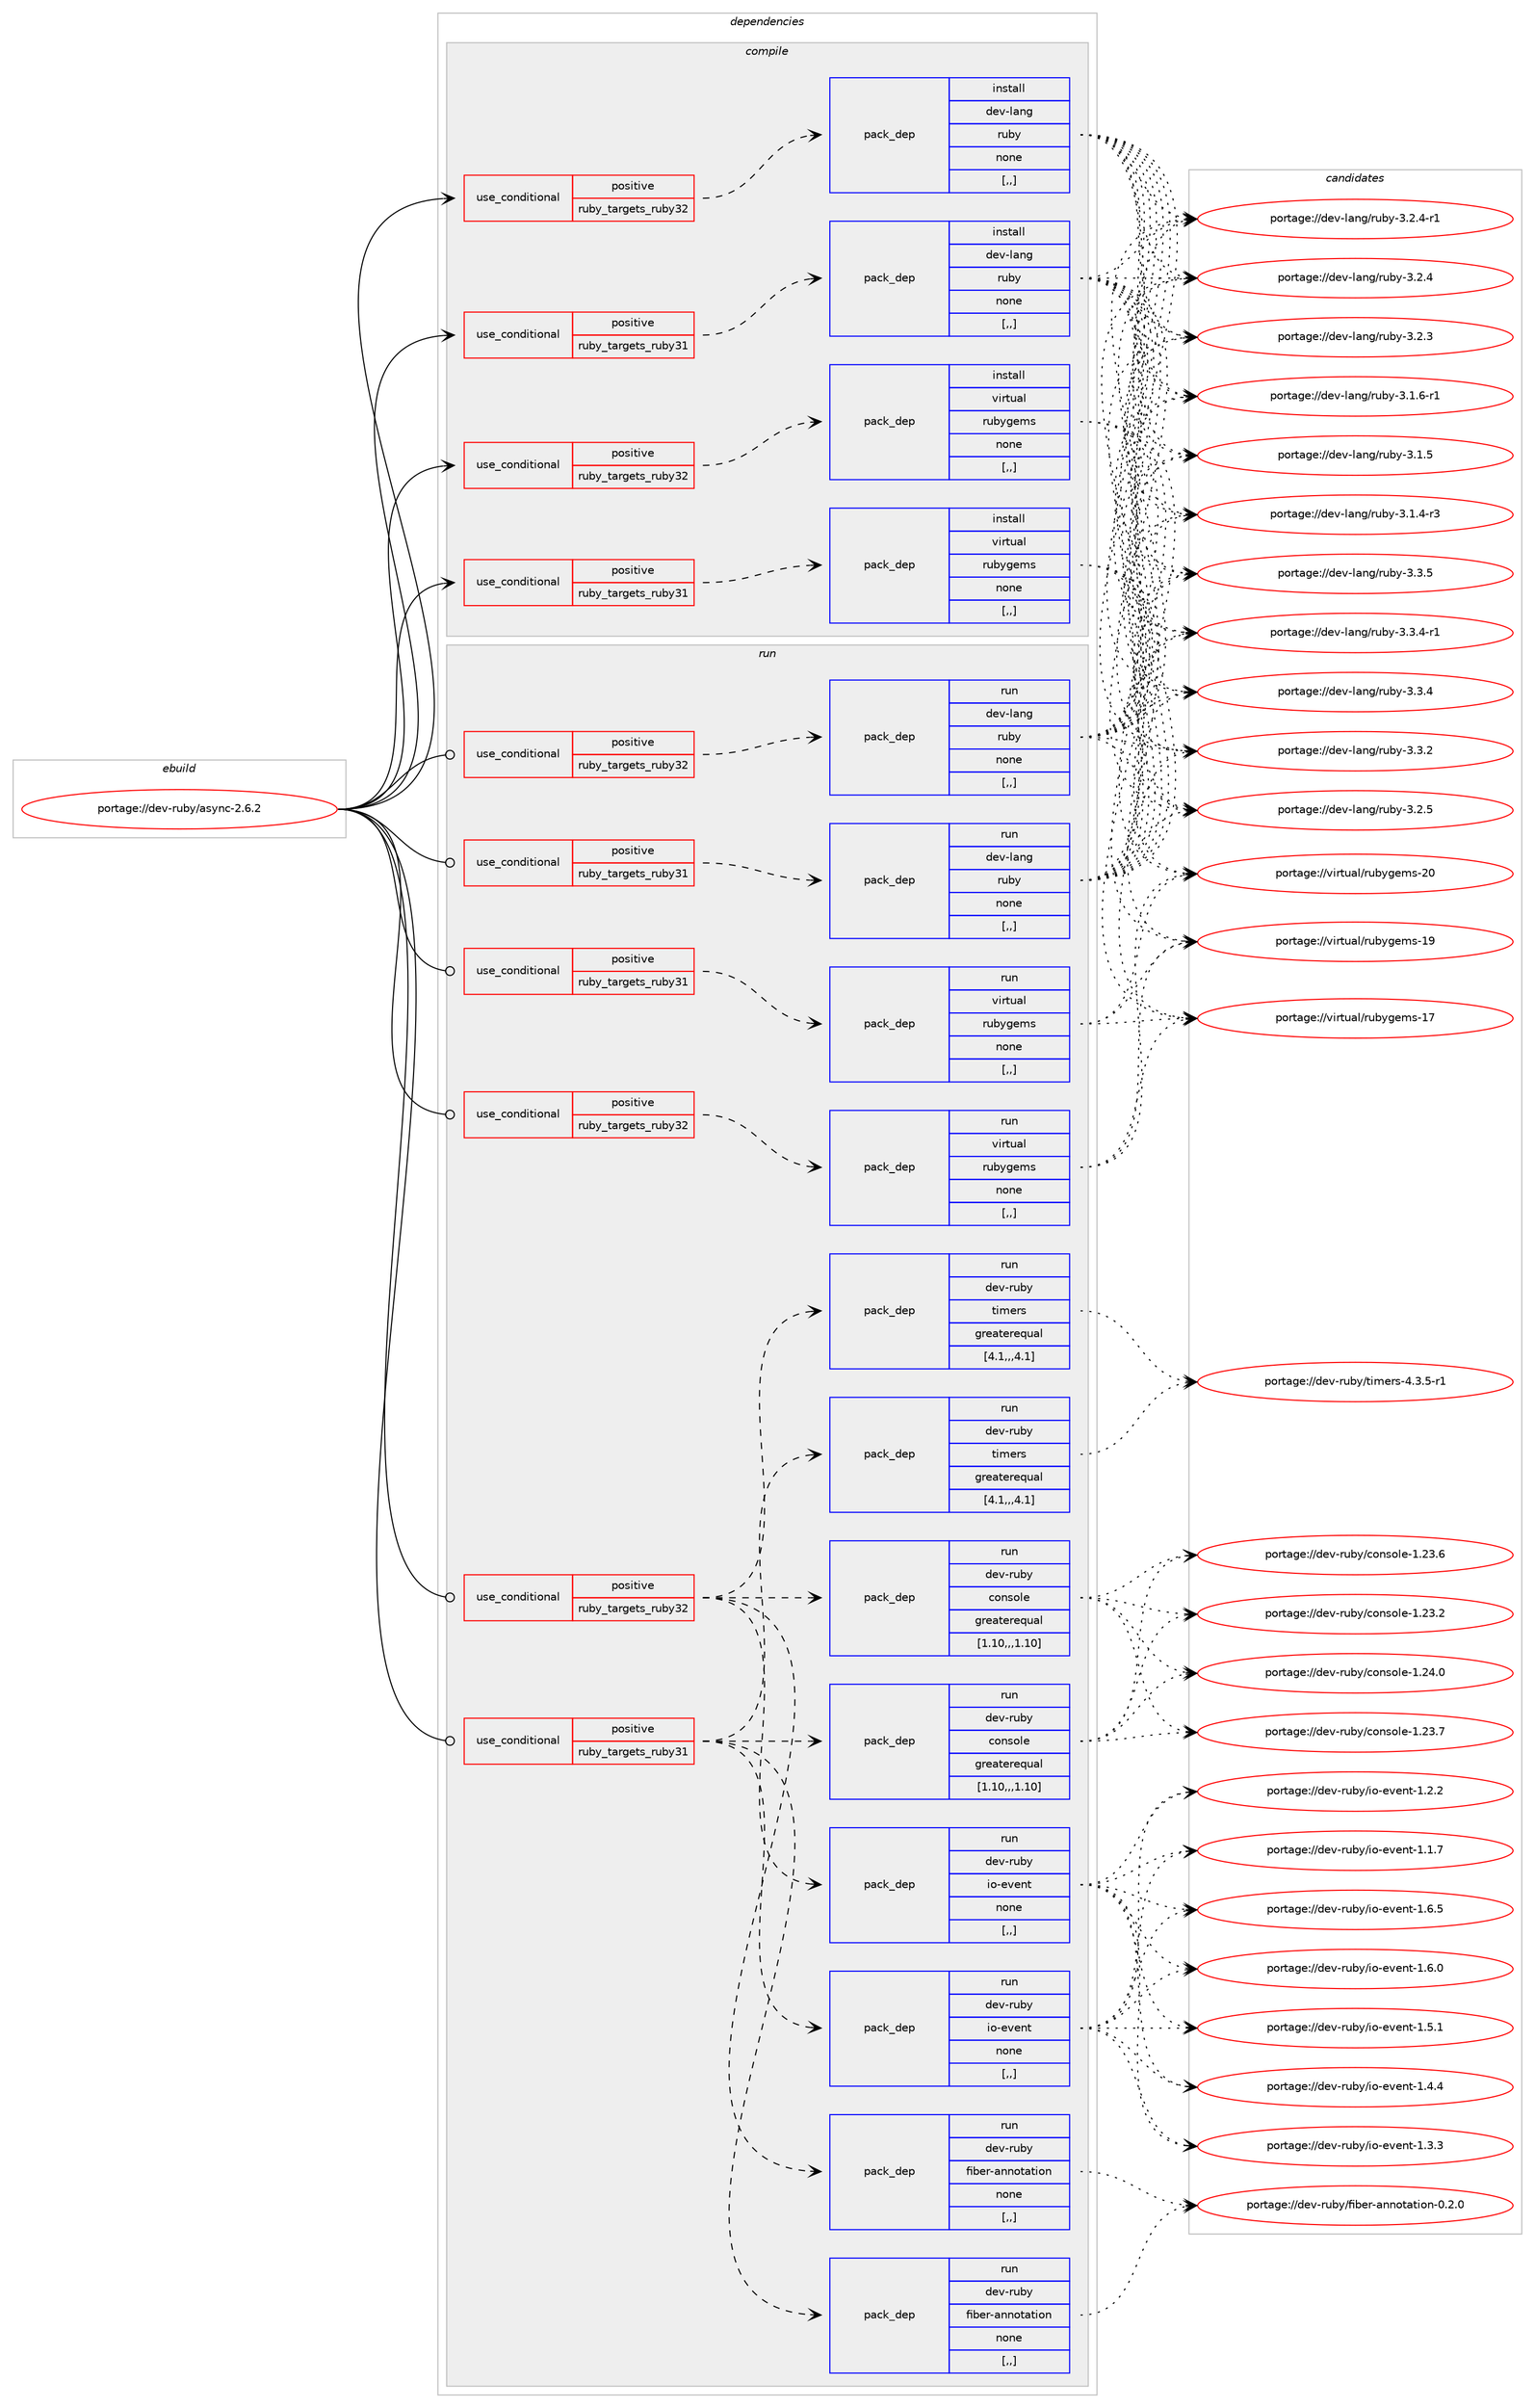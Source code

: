 digraph prolog {

# *************
# Graph options
# *************

newrank=true;
concentrate=true;
compound=true;
graph [rankdir=LR,fontname=Helvetica,fontsize=10,ranksep=1.5];#, ranksep=2.5, nodesep=0.2];
edge  [arrowhead=vee];
node  [fontname=Helvetica,fontsize=10];

# **********
# The ebuild
# **********

subgraph cluster_leftcol {
color=gray;
label=<<i>ebuild</i>>;
id [label="portage://dev-ruby/async-2.6.2", color=red, width=4, href="../dev-ruby/async-2.6.2.svg"];
}

# ****************
# The dependencies
# ****************

subgraph cluster_midcol {
color=gray;
label=<<i>dependencies</i>>;
subgraph cluster_compile {
fillcolor="#eeeeee";
style=filled;
label=<<i>compile</i>>;
subgraph cond175207 {
dependency672272 [label=<<TABLE BORDER="0" CELLBORDER="1" CELLSPACING="0" CELLPADDING="4"><TR><TD ROWSPAN="3" CELLPADDING="10">use_conditional</TD></TR><TR><TD>positive</TD></TR><TR><TD>ruby_targets_ruby31</TD></TR></TABLE>>, shape=none, color=red];
subgraph pack492180 {
dependency672273 [label=<<TABLE BORDER="0" CELLBORDER="1" CELLSPACING="0" CELLPADDING="4" WIDTH="220"><TR><TD ROWSPAN="6" CELLPADDING="30">pack_dep</TD></TR><TR><TD WIDTH="110">install</TD></TR><TR><TD>dev-lang</TD></TR><TR><TD>ruby</TD></TR><TR><TD>none</TD></TR><TR><TD>[,,]</TD></TR></TABLE>>, shape=none, color=blue];
}
dependency672272:e -> dependency672273:w [weight=20,style="dashed",arrowhead="vee"];
}
id:e -> dependency672272:w [weight=20,style="solid",arrowhead="vee"];
subgraph cond175208 {
dependency672274 [label=<<TABLE BORDER="0" CELLBORDER="1" CELLSPACING="0" CELLPADDING="4"><TR><TD ROWSPAN="3" CELLPADDING="10">use_conditional</TD></TR><TR><TD>positive</TD></TR><TR><TD>ruby_targets_ruby31</TD></TR></TABLE>>, shape=none, color=red];
subgraph pack492181 {
dependency672275 [label=<<TABLE BORDER="0" CELLBORDER="1" CELLSPACING="0" CELLPADDING="4" WIDTH="220"><TR><TD ROWSPAN="6" CELLPADDING="30">pack_dep</TD></TR><TR><TD WIDTH="110">install</TD></TR><TR><TD>virtual</TD></TR><TR><TD>rubygems</TD></TR><TR><TD>none</TD></TR><TR><TD>[,,]</TD></TR></TABLE>>, shape=none, color=blue];
}
dependency672274:e -> dependency672275:w [weight=20,style="dashed",arrowhead="vee"];
}
id:e -> dependency672274:w [weight=20,style="solid",arrowhead="vee"];
subgraph cond175209 {
dependency672276 [label=<<TABLE BORDER="0" CELLBORDER="1" CELLSPACING="0" CELLPADDING="4"><TR><TD ROWSPAN="3" CELLPADDING="10">use_conditional</TD></TR><TR><TD>positive</TD></TR><TR><TD>ruby_targets_ruby32</TD></TR></TABLE>>, shape=none, color=red];
subgraph pack492182 {
dependency672277 [label=<<TABLE BORDER="0" CELLBORDER="1" CELLSPACING="0" CELLPADDING="4" WIDTH="220"><TR><TD ROWSPAN="6" CELLPADDING="30">pack_dep</TD></TR><TR><TD WIDTH="110">install</TD></TR><TR><TD>dev-lang</TD></TR><TR><TD>ruby</TD></TR><TR><TD>none</TD></TR><TR><TD>[,,]</TD></TR></TABLE>>, shape=none, color=blue];
}
dependency672276:e -> dependency672277:w [weight=20,style="dashed",arrowhead="vee"];
}
id:e -> dependency672276:w [weight=20,style="solid",arrowhead="vee"];
subgraph cond175210 {
dependency672278 [label=<<TABLE BORDER="0" CELLBORDER="1" CELLSPACING="0" CELLPADDING="4"><TR><TD ROWSPAN="3" CELLPADDING="10">use_conditional</TD></TR><TR><TD>positive</TD></TR><TR><TD>ruby_targets_ruby32</TD></TR></TABLE>>, shape=none, color=red];
subgraph pack492183 {
dependency672279 [label=<<TABLE BORDER="0" CELLBORDER="1" CELLSPACING="0" CELLPADDING="4" WIDTH="220"><TR><TD ROWSPAN="6" CELLPADDING="30">pack_dep</TD></TR><TR><TD WIDTH="110">install</TD></TR><TR><TD>virtual</TD></TR><TR><TD>rubygems</TD></TR><TR><TD>none</TD></TR><TR><TD>[,,]</TD></TR></TABLE>>, shape=none, color=blue];
}
dependency672278:e -> dependency672279:w [weight=20,style="dashed",arrowhead="vee"];
}
id:e -> dependency672278:w [weight=20,style="solid",arrowhead="vee"];
}
subgraph cluster_compileandrun {
fillcolor="#eeeeee";
style=filled;
label=<<i>compile and run</i>>;
}
subgraph cluster_run {
fillcolor="#eeeeee";
style=filled;
label=<<i>run</i>>;
subgraph cond175211 {
dependency672280 [label=<<TABLE BORDER="0" CELLBORDER="1" CELLSPACING="0" CELLPADDING="4"><TR><TD ROWSPAN="3" CELLPADDING="10">use_conditional</TD></TR><TR><TD>positive</TD></TR><TR><TD>ruby_targets_ruby31</TD></TR></TABLE>>, shape=none, color=red];
subgraph pack492184 {
dependency672281 [label=<<TABLE BORDER="0" CELLBORDER="1" CELLSPACING="0" CELLPADDING="4" WIDTH="220"><TR><TD ROWSPAN="6" CELLPADDING="30">pack_dep</TD></TR><TR><TD WIDTH="110">run</TD></TR><TR><TD>dev-lang</TD></TR><TR><TD>ruby</TD></TR><TR><TD>none</TD></TR><TR><TD>[,,]</TD></TR></TABLE>>, shape=none, color=blue];
}
dependency672280:e -> dependency672281:w [weight=20,style="dashed",arrowhead="vee"];
}
id:e -> dependency672280:w [weight=20,style="solid",arrowhead="odot"];
subgraph cond175212 {
dependency672282 [label=<<TABLE BORDER="0" CELLBORDER="1" CELLSPACING="0" CELLPADDING="4"><TR><TD ROWSPAN="3" CELLPADDING="10">use_conditional</TD></TR><TR><TD>positive</TD></TR><TR><TD>ruby_targets_ruby31</TD></TR></TABLE>>, shape=none, color=red];
subgraph pack492185 {
dependency672283 [label=<<TABLE BORDER="0" CELLBORDER="1" CELLSPACING="0" CELLPADDING="4" WIDTH="220"><TR><TD ROWSPAN="6" CELLPADDING="30">pack_dep</TD></TR><TR><TD WIDTH="110">run</TD></TR><TR><TD>dev-ruby</TD></TR><TR><TD>console</TD></TR><TR><TD>greaterequal</TD></TR><TR><TD>[1.10,,,1.10]</TD></TR></TABLE>>, shape=none, color=blue];
}
dependency672282:e -> dependency672283:w [weight=20,style="dashed",arrowhead="vee"];
subgraph pack492186 {
dependency672284 [label=<<TABLE BORDER="0" CELLBORDER="1" CELLSPACING="0" CELLPADDING="4" WIDTH="220"><TR><TD ROWSPAN="6" CELLPADDING="30">pack_dep</TD></TR><TR><TD WIDTH="110">run</TD></TR><TR><TD>dev-ruby</TD></TR><TR><TD>fiber-annotation</TD></TR><TR><TD>none</TD></TR><TR><TD>[,,]</TD></TR></TABLE>>, shape=none, color=blue];
}
dependency672282:e -> dependency672284:w [weight=20,style="dashed",arrowhead="vee"];
subgraph pack492187 {
dependency672285 [label=<<TABLE BORDER="0" CELLBORDER="1" CELLSPACING="0" CELLPADDING="4" WIDTH="220"><TR><TD ROWSPAN="6" CELLPADDING="30">pack_dep</TD></TR><TR><TD WIDTH="110">run</TD></TR><TR><TD>dev-ruby</TD></TR><TR><TD>io-event</TD></TR><TR><TD>none</TD></TR><TR><TD>[,,]</TD></TR></TABLE>>, shape=none, color=blue];
}
dependency672282:e -> dependency672285:w [weight=20,style="dashed",arrowhead="vee"];
subgraph pack492188 {
dependency672286 [label=<<TABLE BORDER="0" CELLBORDER="1" CELLSPACING="0" CELLPADDING="4" WIDTH="220"><TR><TD ROWSPAN="6" CELLPADDING="30">pack_dep</TD></TR><TR><TD WIDTH="110">run</TD></TR><TR><TD>dev-ruby</TD></TR><TR><TD>timers</TD></TR><TR><TD>greaterequal</TD></TR><TR><TD>[4.1,,,4.1]</TD></TR></TABLE>>, shape=none, color=blue];
}
dependency672282:e -> dependency672286:w [weight=20,style="dashed",arrowhead="vee"];
}
id:e -> dependency672282:w [weight=20,style="solid",arrowhead="odot"];
subgraph cond175213 {
dependency672287 [label=<<TABLE BORDER="0" CELLBORDER="1" CELLSPACING="0" CELLPADDING="4"><TR><TD ROWSPAN="3" CELLPADDING="10">use_conditional</TD></TR><TR><TD>positive</TD></TR><TR><TD>ruby_targets_ruby31</TD></TR></TABLE>>, shape=none, color=red];
subgraph pack492189 {
dependency672288 [label=<<TABLE BORDER="0" CELLBORDER="1" CELLSPACING="0" CELLPADDING="4" WIDTH="220"><TR><TD ROWSPAN="6" CELLPADDING="30">pack_dep</TD></TR><TR><TD WIDTH="110">run</TD></TR><TR><TD>virtual</TD></TR><TR><TD>rubygems</TD></TR><TR><TD>none</TD></TR><TR><TD>[,,]</TD></TR></TABLE>>, shape=none, color=blue];
}
dependency672287:e -> dependency672288:w [weight=20,style="dashed",arrowhead="vee"];
}
id:e -> dependency672287:w [weight=20,style="solid",arrowhead="odot"];
subgraph cond175214 {
dependency672289 [label=<<TABLE BORDER="0" CELLBORDER="1" CELLSPACING="0" CELLPADDING="4"><TR><TD ROWSPAN="3" CELLPADDING="10">use_conditional</TD></TR><TR><TD>positive</TD></TR><TR><TD>ruby_targets_ruby32</TD></TR></TABLE>>, shape=none, color=red];
subgraph pack492190 {
dependency672290 [label=<<TABLE BORDER="0" CELLBORDER="1" CELLSPACING="0" CELLPADDING="4" WIDTH="220"><TR><TD ROWSPAN="6" CELLPADDING="30">pack_dep</TD></TR><TR><TD WIDTH="110">run</TD></TR><TR><TD>dev-lang</TD></TR><TR><TD>ruby</TD></TR><TR><TD>none</TD></TR><TR><TD>[,,]</TD></TR></TABLE>>, shape=none, color=blue];
}
dependency672289:e -> dependency672290:w [weight=20,style="dashed",arrowhead="vee"];
}
id:e -> dependency672289:w [weight=20,style="solid",arrowhead="odot"];
subgraph cond175215 {
dependency672291 [label=<<TABLE BORDER="0" CELLBORDER="1" CELLSPACING="0" CELLPADDING="4"><TR><TD ROWSPAN="3" CELLPADDING="10">use_conditional</TD></TR><TR><TD>positive</TD></TR><TR><TD>ruby_targets_ruby32</TD></TR></TABLE>>, shape=none, color=red];
subgraph pack492191 {
dependency672292 [label=<<TABLE BORDER="0" CELLBORDER="1" CELLSPACING="0" CELLPADDING="4" WIDTH="220"><TR><TD ROWSPAN="6" CELLPADDING="30">pack_dep</TD></TR><TR><TD WIDTH="110">run</TD></TR><TR><TD>dev-ruby</TD></TR><TR><TD>console</TD></TR><TR><TD>greaterequal</TD></TR><TR><TD>[1.10,,,1.10]</TD></TR></TABLE>>, shape=none, color=blue];
}
dependency672291:e -> dependency672292:w [weight=20,style="dashed",arrowhead="vee"];
subgraph pack492192 {
dependency672293 [label=<<TABLE BORDER="0" CELLBORDER="1" CELLSPACING="0" CELLPADDING="4" WIDTH="220"><TR><TD ROWSPAN="6" CELLPADDING="30">pack_dep</TD></TR><TR><TD WIDTH="110">run</TD></TR><TR><TD>dev-ruby</TD></TR><TR><TD>fiber-annotation</TD></TR><TR><TD>none</TD></TR><TR><TD>[,,]</TD></TR></TABLE>>, shape=none, color=blue];
}
dependency672291:e -> dependency672293:w [weight=20,style="dashed",arrowhead="vee"];
subgraph pack492193 {
dependency672294 [label=<<TABLE BORDER="0" CELLBORDER="1" CELLSPACING="0" CELLPADDING="4" WIDTH="220"><TR><TD ROWSPAN="6" CELLPADDING="30">pack_dep</TD></TR><TR><TD WIDTH="110">run</TD></TR><TR><TD>dev-ruby</TD></TR><TR><TD>io-event</TD></TR><TR><TD>none</TD></TR><TR><TD>[,,]</TD></TR></TABLE>>, shape=none, color=blue];
}
dependency672291:e -> dependency672294:w [weight=20,style="dashed",arrowhead="vee"];
subgraph pack492194 {
dependency672295 [label=<<TABLE BORDER="0" CELLBORDER="1" CELLSPACING="0" CELLPADDING="4" WIDTH="220"><TR><TD ROWSPAN="6" CELLPADDING="30">pack_dep</TD></TR><TR><TD WIDTH="110">run</TD></TR><TR><TD>dev-ruby</TD></TR><TR><TD>timers</TD></TR><TR><TD>greaterequal</TD></TR><TR><TD>[4.1,,,4.1]</TD></TR></TABLE>>, shape=none, color=blue];
}
dependency672291:e -> dependency672295:w [weight=20,style="dashed",arrowhead="vee"];
}
id:e -> dependency672291:w [weight=20,style="solid",arrowhead="odot"];
subgraph cond175216 {
dependency672296 [label=<<TABLE BORDER="0" CELLBORDER="1" CELLSPACING="0" CELLPADDING="4"><TR><TD ROWSPAN="3" CELLPADDING="10">use_conditional</TD></TR><TR><TD>positive</TD></TR><TR><TD>ruby_targets_ruby32</TD></TR></TABLE>>, shape=none, color=red];
subgraph pack492195 {
dependency672297 [label=<<TABLE BORDER="0" CELLBORDER="1" CELLSPACING="0" CELLPADDING="4" WIDTH="220"><TR><TD ROWSPAN="6" CELLPADDING="30">pack_dep</TD></TR><TR><TD WIDTH="110">run</TD></TR><TR><TD>virtual</TD></TR><TR><TD>rubygems</TD></TR><TR><TD>none</TD></TR><TR><TD>[,,]</TD></TR></TABLE>>, shape=none, color=blue];
}
dependency672296:e -> dependency672297:w [weight=20,style="dashed",arrowhead="vee"];
}
id:e -> dependency672296:w [weight=20,style="solid",arrowhead="odot"];
}
}

# **************
# The candidates
# **************

subgraph cluster_choices {
rank=same;
color=gray;
label=<<i>candidates</i>>;

subgraph choice492180 {
color=black;
nodesep=1;
choice10010111845108971101034711411798121455146514653 [label="portage://dev-lang/ruby-3.3.5", color=red, width=4,href="../dev-lang/ruby-3.3.5.svg"];
choice100101118451089711010347114117981214551465146524511449 [label="portage://dev-lang/ruby-3.3.4-r1", color=red, width=4,href="../dev-lang/ruby-3.3.4-r1.svg"];
choice10010111845108971101034711411798121455146514652 [label="portage://dev-lang/ruby-3.3.4", color=red, width=4,href="../dev-lang/ruby-3.3.4.svg"];
choice10010111845108971101034711411798121455146514650 [label="portage://dev-lang/ruby-3.3.2", color=red, width=4,href="../dev-lang/ruby-3.3.2.svg"];
choice10010111845108971101034711411798121455146504653 [label="portage://dev-lang/ruby-3.2.5", color=red, width=4,href="../dev-lang/ruby-3.2.5.svg"];
choice100101118451089711010347114117981214551465046524511449 [label="portage://dev-lang/ruby-3.2.4-r1", color=red, width=4,href="../dev-lang/ruby-3.2.4-r1.svg"];
choice10010111845108971101034711411798121455146504652 [label="portage://dev-lang/ruby-3.2.4", color=red, width=4,href="../dev-lang/ruby-3.2.4.svg"];
choice10010111845108971101034711411798121455146504651 [label="portage://dev-lang/ruby-3.2.3", color=red, width=4,href="../dev-lang/ruby-3.2.3.svg"];
choice100101118451089711010347114117981214551464946544511449 [label="portage://dev-lang/ruby-3.1.6-r1", color=red, width=4,href="../dev-lang/ruby-3.1.6-r1.svg"];
choice10010111845108971101034711411798121455146494653 [label="portage://dev-lang/ruby-3.1.5", color=red, width=4,href="../dev-lang/ruby-3.1.5.svg"];
choice100101118451089711010347114117981214551464946524511451 [label="portage://dev-lang/ruby-3.1.4-r3", color=red, width=4,href="../dev-lang/ruby-3.1.4-r3.svg"];
dependency672273:e -> choice10010111845108971101034711411798121455146514653:w [style=dotted,weight="100"];
dependency672273:e -> choice100101118451089711010347114117981214551465146524511449:w [style=dotted,weight="100"];
dependency672273:e -> choice10010111845108971101034711411798121455146514652:w [style=dotted,weight="100"];
dependency672273:e -> choice10010111845108971101034711411798121455146514650:w [style=dotted,weight="100"];
dependency672273:e -> choice10010111845108971101034711411798121455146504653:w [style=dotted,weight="100"];
dependency672273:e -> choice100101118451089711010347114117981214551465046524511449:w [style=dotted,weight="100"];
dependency672273:e -> choice10010111845108971101034711411798121455146504652:w [style=dotted,weight="100"];
dependency672273:e -> choice10010111845108971101034711411798121455146504651:w [style=dotted,weight="100"];
dependency672273:e -> choice100101118451089711010347114117981214551464946544511449:w [style=dotted,weight="100"];
dependency672273:e -> choice10010111845108971101034711411798121455146494653:w [style=dotted,weight="100"];
dependency672273:e -> choice100101118451089711010347114117981214551464946524511451:w [style=dotted,weight="100"];
}
subgraph choice492181 {
color=black;
nodesep=1;
choice118105114116117971084711411798121103101109115455048 [label="portage://virtual/rubygems-20", color=red, width=4,href="../virtual/rubygems-20.svg"];
choice118105114116117971084711411798121103101109115454957 [label="portage://virtual/rubygems-19", color=red, width=4,href="../virtual/rubygems-19.svg"];
choice118105114116117971084711411798121103101109115454955 [label="portage://virtual/rubygems-17", color=red, width=4,href="../virtual/rubygems-17.svg"];
dependency672275:e -> choice118105114116117971084711411798121103101109115455048:w [style=dotted,weight="100"];
dependency672275:e -> choice118105114116117971084711411798121103101109115454957:w [style=dotted,weight="100"];
dependency672275:e -> choice118105114116117971084711411798121103101109115454955:w [style=dotted,weight="100"];
}
subgraph choice492182 {
color=black;
nodesep=1;
choice10010111845108971101034711411798121455146514653 [label="portage://dev-lang/ruby-3.3.5", color=red, width=4,href="../dev-lang/ruby-3.3.5.svg"];
choice100101118451089711010347114117981214551465146524511449 [label="portage://dev-lang/ruby-3.3.4-r1", color=red, width=4,href="../dev-lang/ruby-3.3.4-r1.svg"];
choice10010111845108971101034711411798121455146514652 [label="portage://dev-lang/ruby-3.3.4", color=red, width=4,href="../dev-lang/ruby-3.3.4.svg"];
choice10010111845108971101034711411798121455146514650 [label="portage://dev-lang/ruby-3.3.2", color=red, width=4,href="../dev-lang/ruby-3.3.2.svg"];
choice10010111845108971101034711411798121455146504653 [label="portage://dev-lang/ruby-3.2.5", color=red, width=4,href="../dev-lang/ruby-3.2.5.svg"];
choice100101118451089711010347114117981214551465046524511449 [label="portage://dev-lang/ruby-3.2.4-r1", color=red, width=4,href="../dev-lang/ruby-3.2.4-r1.svg"];
choice10010111845108971101034711411798121455146504652 [label="portage://dev-lang/ruby-3.2.4", color=red, width=4,href="../dev-lang/ruby-3.2.4.svg"];
choice10010111845108971101034711411798121455146504651 [label="portage://dev-lang/ruby-3.2.3", color=red, width=4,href="../dev-lang/ruby-3.2.3.svg"];
choice100101118451089711010347114117981214551464946544511449 [label="portage://dev-lang/ruby-3.1.6-r1", color=red, width=4,href="../dev-lang/ruby-3.1.6-r1.svg"];
choice10010111845108971101034711411798121455146494653 [label="portage://dev-lang/ruby-3.1.5", color=red, width=4,href="../dev-lang/ruby-3.1.5.svg"];
choice100101118451089711010347114117981214551464946524511451 [label="portage://dev-lang/ruby-3.1.4-r3", color=red, width=4,href="../dev-lang/ruby-3.1.4-r3.svg"];
dependency672277:e -> choice10010111845108971101034711411798121455146514653:w [style=dotted,weight="100"];
dependency672277:e -> choice100101118451089711010347114117981214551465146524511449:w [style=dotted,weight="100"];
dependency672277:e -> choice10010111845108971101034711411798121455146514652:w [style=dotted,weight="100"];
dependency672277:e -> choice10010111845108971101034711411798121455146514650:w [style=dotted,weight="100"];
dependency672277:e -> choice10010111845108971101034711411798121455146504653:w [style=dotted,weight="100"];
dependency672277:e -> choice100101118451089711010347114117981214551465046524511449:w [style=dotted,weight="100"];
dependency672277:e -> choice10010111845108971101034711411798121455146504652:w [style=dotted,weight="100"];
dependency672277:e -> choice10010111845108971101034711411798121455146504651:w [style=dotted,weight="100"];
dependency672277:e -> choice100101118451089711010347114117981214551464946544511449:w [style=dotted,weight="100"];
dependency672277:e -> choice10010111845108971101034711411798121455146494653:w [style=dotted,weight="100"];
dependency672277:e -> choice100101118451089711010347114117981214551464946524511451:w [style=dotted,weight="100"];
}
subgraph choice492183 {
color=black;
nodesep=1;
choice118105114116117971084711411798121103101109115455048 [label="portage://virtual/rubygems-20", color=red, width=4,href="../virtual/rubygems-20.svg"];
choice118105114116117971084711411798121103101109115454957 [label="portage://virtual/rubygems-19", color=red, width=4,href="../virtual/rubygems-19.svg"];
choice118105114116117971084711411798121103101109115454955 [label="portage://virtual/rubygems-17", color=red, width=4,href="../virtual/rubygems-17.svg"];
dependency672279:e -> choice118105114116117971084711411798121103101109115455048:w [style=dotted,weight="100"];
dependency672279:e -> choice118105114116117971084711411798121103101109115454957:w [style=dotted,weight="100"];
dependency672279:e -> choice118105114116117971084711411798121103101109115454955:w [style=dotted,weight="100"];
}
subgraph choice492184 {
color=black;
nodesep=1;
choice10010111845108971101034711411798121455146514653 [label="portage://dev-lang/ruby-3.3.5", color=red, width=4,href="../dev-lang/ruby-3.3.5.svg"];
choice100101118451089711010347114117981214551465146524511449 [label="portage://dev-lang/ruby-3.3.4-r1", color=red, width=4,href="../dev-lang/ruby-3.3.4-r1.svg"];
choice10010111845108971101034711411798121455146514652 [label="portage://dev-lang/ruby-3.3.4", color=red, width=4,href="../dev-lang/ruby-3.3.4.svg"];
choice10010111845108971101034711411798121455146514650 [label="portage://dev-lang/ruby-3.3.2", color=red, width=4,href="../dev-lang/ruby-3.3.2.svg"];
choice10010111845108971101034711411798121455146504653 [label="portage://dev-lang/ruby-3.2.5", color=red, width=4,href="../dev-lang/ruby-3.2.5.svg"];
choice100101118451089711010347114117981214551465046524511449 [label="portage://dev-lang/ruby-3.2.4-r1", color=red, width=4,href="../dev-lang/ruby-3.2.4-r1.svg"];
choice10010111845108971101034711411798121455146504652 [label="portage://dev-lang/ruby-3.2.4", color=red, width=4,href="../dev-lang/ruby-3.2.4.svg"];
choice10010111845108971101034711411798121455146504651 [label="portage://dev-lang/ruby-3.2.3", color=red, width=4,href="../dev-lang/ruby-3.2.3.svg"];
choice100101118451089711010347114117981214551464946544511449 [label="portage://dev-lang/ruby-3.1.6-r1", color=red, width=4,href="../dev-lang/ruby-3.1.6-r1.svg"];
choice10010111845108971101034711411798121455146494653 [label="portage://dev-lang/ruby-3.1.5", color=red, width=4,href="../dev-lang/ruby-3.1.5.svg"];
choice100101118451089711010347114117981214551464946524511451 [label="portage://dev-lang/ruby-3.1.4-r3", color=red, width=4,href="../dev-lang/ruby-3.1.4-r3.svg"];
dependency672281:e -> choice10010111845108971101034711411798121455146514653:w [style=dotted,weight="100"];
dependency672281:e -> choice100101118451089711010347114117981214551465146524511449:w [style=dotted,weight="100"];
dependency672281:e -> choice10010111845108971101034711411798121455146514652:w [style=dotted,weight="100"];
dependency672281:e -> choice10010111845108971101034711411798121455146514650:w [style=dotted,weight="100"];
dependency672281:e -> choice10010111845108971101034711411798121455146504653:w [style=dotted,weight="100"];
dependency672281:e -> choice100101118451089711010347114117981214551465046524511449:w [style=dotted,weight="100"];
dependency672281:e -> choice10010111845108971101034711411798121455146504652:w [style=dotted,weight="100"];
dependency672281:e -> choice10010111845108971101034711411798121455146504651:w [style=dotted,weight="100"];
dependency672281:e -> choice100101118451089711010347114117981214551464946544511449:w [style=dotted,weight="100"];
dependency672281:e -> choice10010111845108971101034711411798121455146494653:w [style=dotted,weight="100"];
dependency672281:e -> choice100101118451089711010347114117981214551464946524511451:w [style=dotted,weight="100"];
}
subgraph choice492185 {
color=black;
nodesep=1;
choice1001011184511411798121479911111011511110810145494650524648 [label="portage://dev-ruby/console-1.24.0", color=red, width=4,href="../dev-ruby/console-1.24.0.svg"];
choice1001011184511411798121479911111011511110810145494650514655 [label="portage://dev-ruby/console-1.23.7", color=red, width=4,href="../dev-ruby/console-1.23.7.svg"];
choice1001011184511411798121479911111011511110810145494650514654 [label="portage://dev-ruby/console-1.23.6", color=red, width=4,href="../dev-ruby/console-1.23.6.svg"];
choice1001011184511411798121479911111011511110810145494650514650 [label="portage://dev-ruby/console-1.23.2", color=red, width=4,href="../dev-ruby/console-1.23.2.svg"];
dependency672283:e -> choice1001011184511411798121479911111011511110810145494650524648:w [style=dotted,weight="100"];
dependency672283:e -> choice1001011184511411798121479911111011511110810145494650514655:w [style=dotted,weight="100"];
dependency672283:e -> choice1001011184511411798121479911111011511110810145494650514654:w [style=dotted,weight="100"];
dependency672283:e -> choice1001011184511411798121479911111011511110810145494650514650:w [style=dotted,weight="100"];
}
subgraph choice492186 {
color=black;
nodesep=1;
choice10010111845114117981214710210598101114459711011011111697116105111110454846504648 [label="portage://dev-ruby/fiber-annotation-0.2.0", color=red, width=4,href="../dev-ruby/fiber-annotation-0.2.0.svg"];
dependency672284:e -> choice10010111845114117981214710210598101114459711011011111697116105111110454846504648:w [style=dotted,weight="100"];
}
subgraph choice492187 {
color=black;
nodesep=1;
choice10010111845114117981214710511145101118101110116454946544653 [label="portage://dev-ruby/io-event-1.6.5", color=red, width=4,href="../dev-ruby/io-event-1.6.5.svg"];
choice10010111845114117981214710511145101118101110116454946544648 [label="portage://dev-ruby/io-event-1.6.0", color=red, width=4,href="../dev-ruby/io-event-1.6.0.svg"];
choice10010111845114117981214710511145101118101110116454946534649 [label="portage://dev-ruby/io-event-1.5.1", color=red, width=4,href="../dev-ruby/io-event-1.5.1.svg"];
choice10010111845114117981214710511145101118101110116454946524652 [label="portage://dev-ruby/io-event-1.4.4", color=red, width=4,href="../dev-ruby/io-event-1.4.4.svg"];
choice10010111845114117981214710511145101118101110116454946514651 [label="portage://dev-ruby/io-event-1.3.3", color=red, width=4,href="../dev-ruby/io-event-1.3.3.svg"];
choice10010111845114117981214710511145101118101110116454946504650 [label="portage://dev-ruby/io-event-1.2.2", color=red, width=4,href="../dev-ruby/io-event-1.2.2.svg"];
choice10010111845114117981214710511145101118101110116454946494655 [label="portage://dev-ruby/io-event-1.1.7", color=red, width=4,href="../dev-ruby/io-event-1.1.7.svg"];
dependency672285:e -> choice10010111845114117981214710511145101118101110116454946544653:w [style=dotted,weight="100"];
dependency672285:e -> choice10010111845114117981214710511145101118101110116454946544648:w [style=dotted,weight="100"];
dependency672285:e -> choice10010111845114117981214710511145101118101110116454946534649:w [style=dotted,weight="100"];
dependency672285:e -> choice10010111845114117981214710511145101118101110116454946524652:w [style=dotted,weight="100"];
dependency672285:e -> choice10010111845114117981214710511145101118101110116454946514651:w [style=dotted,weight="100"];
dependency672285:e -> choice10010111845114117981214710511145101118101110116454946504650:w [style=dotted,weight="100"];
dependency672285:e -> choice10010111845114117981214710511145101118101110116454946494655:w [style=dotted,weight="100"];
}
subgraph choice492188 {
color=black;
nodesep=1;
choice1001011184511411798121471161051091011141154552465146534511449 [label="portage://dev-ruby/timers-4.3.5-r1", color=red, width=4,href="../dev-ruby/timers-4.3.5-r1.svg"];
dependency672286:e -> choice1001011184511411798121471161051091011141154552465146534511449:w [style=dotted,weight="100"];
}
subgraph choice492189 {
color=black;
nodesep=1;
choice118105114116117971084711411798121103101109115455048 [label="portage://virtual/rubygems-20", color=red, width=4,href="../virtual/rubygems-20.svg"];
choice118105114116117971084711411798121103101109115454957 [label="portage://virtual/rubygems-19", color=red, width=4,href="../virtual/rubygems-19.svg"];
choice118105114116117971084711411798121103101109115454955 [label="portage://virtual/rubygems-17", color=red, width=4,href="../virtual/rubygems-17.svg"];
dependency672288:e -> choice118105114116117971084711411798121103101109115455048:w [style=dotted,weight="100"];
dependency672288:e -> choice118105114116117971084711411798121103101109115454957:w [style=dotted,weight="100"];
dependency672288:e -> choice118105114116117971084711411798121103101109115454955:w [style=dotted,weight="100"];
}
subgraph choice492190 {
color=black;
nodesep=1;
choice10010111845108971101034711411798121455146514653 [label="portage://dev-lang/ruby-3.3.5", color=red, width=4,href="../dev-lang/ruby-3.3.5.svg"];
choice100101118451089711010347114117981214551465146524511449 [label="portage://dev-lang/ruby-3.3.4-r1", color=red, width=4,href="../dev-lang/ruby-3.3.4-r1.svg"];
choice10010111845108971101034711411798121455146514652 [label="portage://dev-lang/ruby-3.3.4", color=red, width=4,href="../dev-lang/ruby-3.3.4.svg"];
choice10010111845108971101034711411798121455146514650 [label="portage://dev-lang/ruby-3.3.2", color=red, width=4,href="../dev-lang/ruby-3.3.2.svg"];
choice10010111845108971101034711411798121455146504653 [label="portage://dev-lang/ruby-3.2.5", color=red, width=4,href="../dev-lang/ruby-3.2.5.svg"];
choice100101118451089711010347114117981214551465046524511449 [label="portage://dev-lang/ruby-3.2.4-r1", color=red, width=4,href="../dev-lang/ruby-3.2.4-r1.svg"];
choice10010111845108971101034711411798121455146504652 [label="portage://dev-lang/ruby-3.2.4", color=red, width=4,href="../dev-lang/ruby-3.2.4.svg"];
choice10010111845108971101034711411798121455146504651 [label="portage://dev-lang/ruby-3.2.3", color=red, width=4,href="../dev-lang/ruby-3.2.3.svg"];
choice100101118451089711010347114117981214551464946544511449 [label="portage://dev-lang/ruby-3.1.6-r1", color=red, width=4,href="../dev-lang/ruby-3.1.6-r1.svg"];
choice10010111845108971101034711411798121455146494653 [label="portage://dev-lang/ruby-3.1.5", color=red, width=4,href="../dev-lang/ruby-3.1.5.svg"];
choice100101118451089711010347114117981214551464946524511451 [label="portage://dev-lang/ruby-3.1.4-r3", color=red, width=4,href="../dev-lang/ruby-3.1.4-r3.svg"];
dependency672290:e -> choice10010111845108971101034711411798121455146514653:w [style=dotted,weight="100"];
dependency672290:e -> choice100101118451089711010347114117981214551465146524511449:w [style=dotted,weight="100"];
dependency672290:e -> choice10010111845108971101034711411798121455146514652:w [style=dotted,weight="100"];
dependency672290:e -> choice10010111845108971101034711411798121455146514650:w [style=dotted,weight="100"];
dependency672290:e -> choice10010111845108971101034711411798121455146504653:w [style=dotted,weight="100"];
dependency672290:e -> choice100101118451089711010347114117981214551465046524511449:w [style=dotted,weight="100"];
dependency672290:e -> choice10010111845108971101034711411798121455146504652:w [style=dotted,weight="100"];
dependency672290:e -> choice10010111845108971101034711411798121455146504651:w [style=dotted,weight="100"];
dependency672290:e -> choice100101118451089711010347114117981214551464946544511449:w [style=dotted,weight="100"];
dependency672290:e -> choice10010111845108971101034711411798121455146494653:w [style=dotted,weight="100"];
dependency672290:e -> choice100101118451089711010347114117981214551464946524511451:w [style=dotted,weight="100"];
}
subgraph choice492191 {
color=black;
nodesep=1;
choice1001011184511411798121479911111011511110810145494650524648 [label="portage://dev-ruby/console-1.24.0", color=red, width=4,href="../dev-ruby/console-1.24.0.svg"];
choice1001011184511411798121479911111011511110810145494650514655 [label="portage://dev-ruby/console-1.23.7", color=red, width=4,href="../dev-ruby/console-1.23.7.svg"];
choice1001011184511411798121479911111011511110810145494650514654 [label="portage://dev-ruby/console-1.23.6", color=red, width=4,href="../dev-ruby/console-1.23.6.svg"];
choice1001011184511411798121479911111011511110810145494650514650 [label="portage://dev-ruby/console-1.23.2", color=red, width=4,href="../dev-ruby/console-1.23.2.svg"];
dependency672292:e -> choice1001011184511411798121479911111011511110810145494650524648:w [style=dotted,weight="100"];
dependency672292:e -> choice1001011184511411798121479911111011511110810145494650514655:w [style=dotted,weight="100"];
dependency672292:e -> choice1001011184511411798121479911111011511110810145494650514654:w [style=dotted,weight="100"];
dependency672292:e -> choice1001011184511411798121479911111011511110810145494650514650:w [style=dotted,weight="100"];
}
subgraph choice492192 {
color=black;
nodesep=1;
choice10010111845114117981214710210598101114459711011011111697116105111110454846504648 [label="portage://dev-ruby/fiber-annotation-0.2.0", color=red, width=4,href="../dev-ruby/fiber-annotation-0.2.0.svg"];
dependency672293:e -> choice10010111845114117981214710210598101114459711011011111697116105111110454846504648:w [style=dotted,weight="100"];
}
subgraph choice492193 {
color=black;
nodesep=1;
choice10010111845114117981214710511145101118101110116454946544653 [label="portage://dev-ruby/io-event-1.6.5", color=red, width=4,href="../dev-ruby/io-event-1.6.5.svg"];
choice10010111845114117981214710511145101118101110116454946544648 [label="portage://dev-ruby/io-event-1.6.0", color=red, width=4,href="../dev-ruby/io-event-1.6.0.svg"];
choice10010111845114117981214710511145101118101110116454946534649 [label="portage://dev-ruby/io-event-1.5.1", color=red, width=4,href="../dev-ruby/io-event-1.5.1.svg"];
choice10010111845114117981214710511145101118101110116454946524652 [label="portage://dev-ruby/io-event-1.4.4", color=red, width=4,href="../dev-ruby/io-event-1.4.4.svg"];
choice10010111845114117981214710511145101118101110116454946514651 [label="portage://dev-ruby/io-event-1.3.3", color=red, width=4,href="../dev-ruby/io-event-1.3.3.svg"];
choice10010111845114117981214710511145101118101110116454946504650 [label="portage://dev-ruby/io-event-1.2.2", color=red, width=4,href="../dev-ruby/io-event-1.2.2.svg"];
choice10010111845114117981214710511145101118101110116454946494655 [label="portage://dev-ruby/io-event-1.1.7", color=red, width=4,href="../dev-ruby/io-event-1.1.7.svg"];
dependency672294:e -> choice10010111845114117981214710511145101118101110116454946544653:w [style=dotted,weight="100"];
dependency672294:e -> choice10010111845114117981214710511145101118101110116454946544648:w [style=dotted,weight="100"];
dependency672294:e -> choice10010111845114117981214710511145101118101110116454946534649:w [style=dotted,weight="100"];
dependency672294:e -> choice10010111845114117981214710511145101118101110116454946524652:w [style=dotted,weight="100"];
dependency672294:e -> choice10010111845114117981214710511145101118101110116454946514651:w [style=dotted,weight="100"];
dependency672294:e -> choice10010111845114117981214710511145101118101110116454946504650:w [style=dotted,weight="100"];
dependency672294:e -> choice10010111845114117981214710511145101118101110116454946494655:w [style=dotted,weight="100"];
}
subgraph choice492194 {
color=black;
nodesep=1;
choice1001011184511411798121471161051091011141154552465146534511449 [label="portage://dev-ruby/timers-4.3.5-r1", color=red, width=4,href="../dev-ruby/timers-4.3.5-r1.svg"];
dependency672295:e -> choice1001011184511411798121471161051091011141154552465146534511449:w [style=dotted,weight="100"];
}
subgraph choice492195 {
color=black;
nodesep=1;
choice118105114116117971084711411798121103101109115455048 [label="portage://virtual/rubygems-20", color=red, width=4,href="../virtual/rubygems-20.svg"];
choice118105114116117971084711411798121103101109115454957 [label="portage://virtual/rubygems-19", color=red, width=4,href="../virtual/rubygems-19.svg"];
choice118105114116117971084711411798121103101109115454955 [label="portage://virtual/rubygems-17", color=red, width=4,href="../virtual/rubygems-17.svg"];
dependency672297:e -> choice118105114116117971084711411798121103101109115455048:w [style=dotted,weight="100"];
dependency672297:e -> choice118105114116117971084711411798121103101109115454957:w [style=dotted,weight="100"];
dependency672297:e -> choice118105114116117971084711411798121103101109115454955:w [style=dotted,weight="100"];
}
}

}
